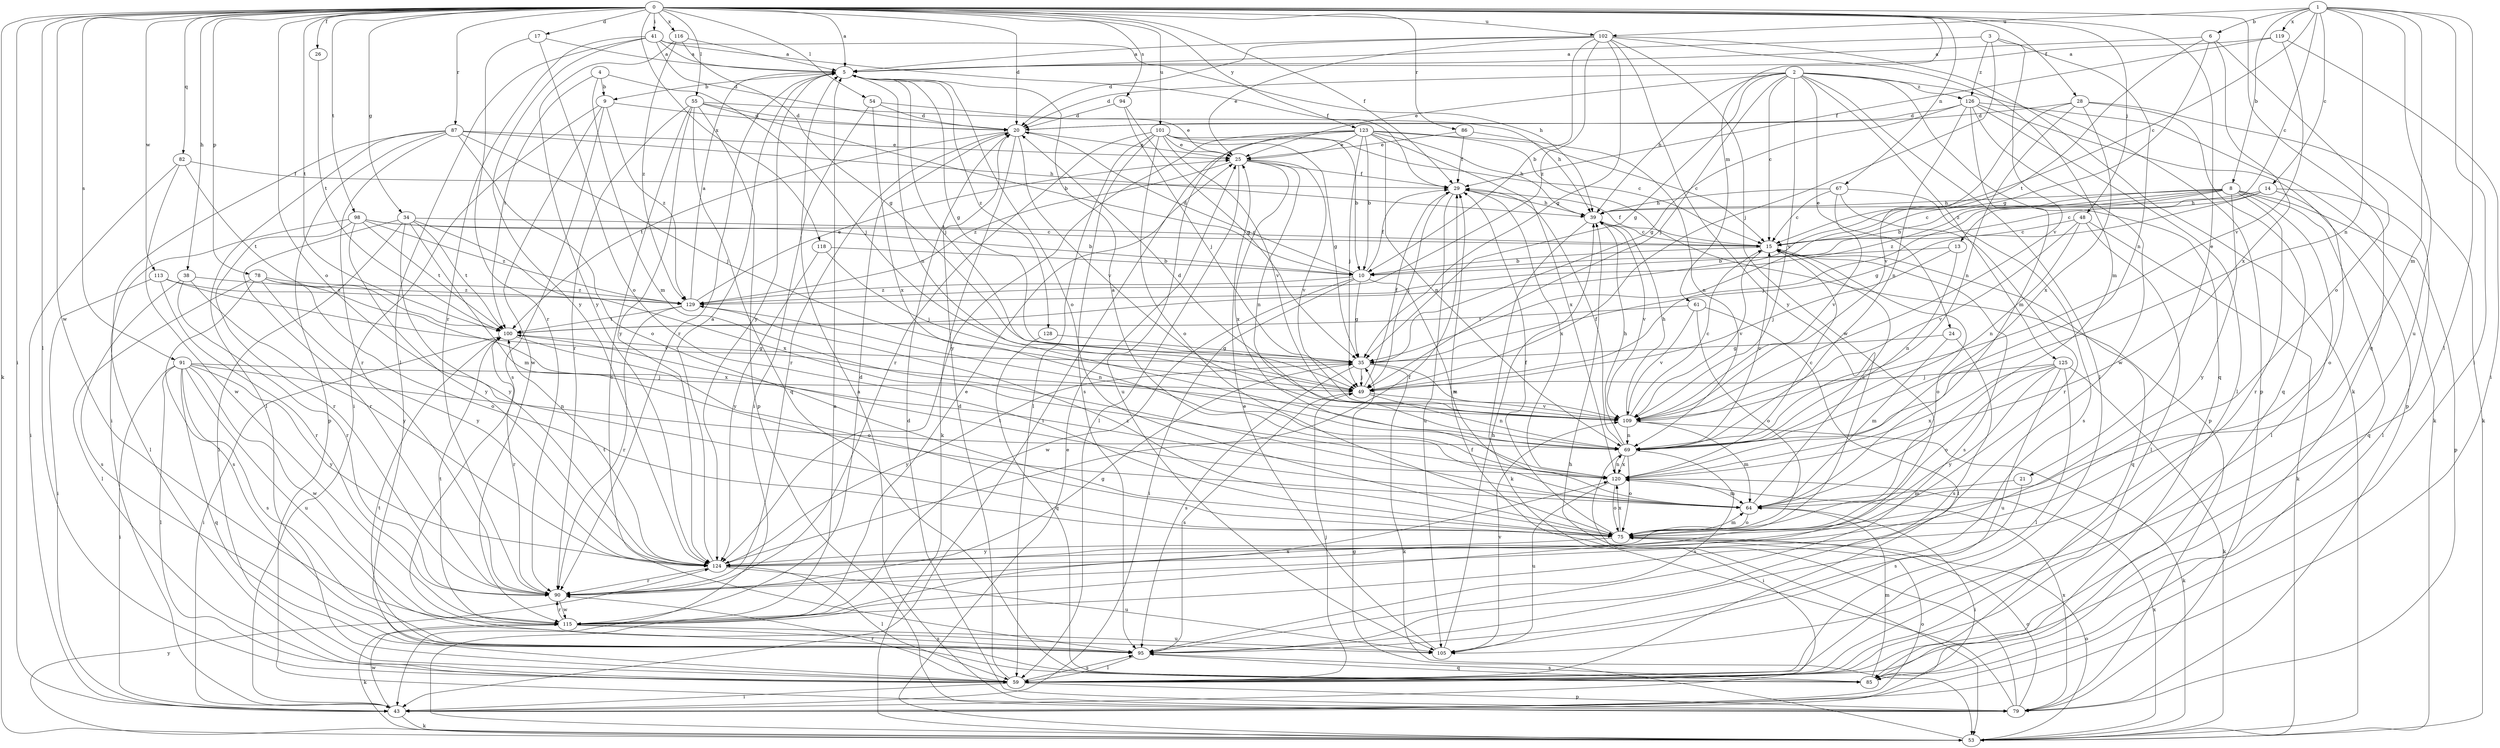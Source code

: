 strict digraph  {
0;
1;
2;
3;
4;
5;
6;
8;
9;
10;
13;
14;
15;
17;
20;
21;
24;
25;
26;
28;
29;
34;
35;
38;
39;
41;
43;
48;
49;
53;
54;
55;
59;
61;
64;
67;
69;
75;
78;
79;
82;
85;
86;
87;
90;
91;
94;
95;
98;
100;
101;
102;
105;
109;
113;
115;
116;
118;
119;
120;
123;
124;
125;
126;
128;
129;
0 -> 5  [label=a];
0 -> 17  [label=d];
0 -> 20  [label=d];
0 -> 21  [label=e];
0 -> 26  [label=f];
0 -> 28  [label=f];
0 -> 29  [label=f];
0 -> 34  [label=g];
0 -> 38  [label=h];
0 -> 41  [label=i];
0 -> 43  [label=i];
0 -> 48  [label=j];
0 -> 53  [label=k];
0 -> 54  [label=l];
0 -> 55  [label=l];
0 -> 59  [label=l];
0 -> 61  [label=m];
0 -> 67  [label=n];
0 -> 75  [label=o];
0 -> 78  [label=p];
0 -> 82  [label=q];
0 -> 85  [label=q];
0 -> 86  [label=r];
0 -> 87  [label=r];
0 -> 91  [label=s];
0 -> 94  [label=s];
0 -> 98  [label=t];
0 -> 100  [label=t];
0 -> 101  [label=u];
0 -> 102  [label=u];
0 -> 113  [label=w];
0 -> 115  [label=w];
0 -> 116  [label=x];
0 -> 118  [label=x];
0 -> 123  [label=y];
1 -> 6  [label=b];
1 -> 8  [label=b];
1 -> 13  [label=c];
1 -> 14  [label=c];
1 -> 15  [label=c];
1 -> 43  [label=i];
1 -> 59  [label=l];
1 -> 64  [label=m];
1 -> 69  [label=n];
1 -> 102  [label=u];
1 -> 105  [label=u];
1 -> 119  [label=x];
2 -> 15  [label=c];
2 -> 20  [label=d];
2 -> 24  [label=e];
2 -> 25  [label=e];
2 -> 35  [label=g];
2 -> 39  [label=h];
2 -> 49  [label=j];
2 -> 59  [label=l];
2 -> 79  [label=p];
2 -> 85  [label=q];
2 -> 109  [label=v];
2 -> 125  [label=z];
2 -> 126  [label=z];
3 -> 5  [label=a];
3 -> 49  [label=j];
3 -> 69  [label=n];
3 -> 109  [label=v];
3 -> 126  [label=z];
4 -> 9  [label=b];
4 -> 49  [label=j];
4 -> 64  [label=m];
4 -> 100  [label=t];
5 -> 9  [label=b];
5 -> 35  [label=g];
5 -> 49  [label=j];
5 -> 69  [label=n];
5 -> 75  [label=o];
5 -> 90  [label=r];
5 -> 124  [label=y];
5 -> 128  [label=z];
6 -> 5  [label=a];
6 -> 35  [label=g];
6 -> 75  [label=o];
6 -> 100  [label=t];
6 -> 120  [label=x];
8 -> 10  [label=b];
8 -> 15  [label=c];
8 -> 39  [label=h];
8 -> 49  [label=j];
8 -> 59  [label=l];
8 -> 79  [label=p];
8 -> 85  [label=q];
8 -> 90  [label=r];
8 -> 124  [label=y];
8 -> 129  [label=z];
9 -> 20  [label=d];
9 -> 43  [label=i];
9 -> 95  [label=s];
9 -> 115  [label=w];
9 -> 129  [label=z];
10 -> 20  [label=d];
10 -> 29  [label=f];
10 -> 35  [label=g];
10 -> 43  [label=i];
10 -> 64  [label=m];
10 -> 115  [label=w];
10 -> 129  [label=z];
13 -> 10  [label=b];
13 -> 49  [label=j];
13 -> 69  [label=n];
14 -> 15  [label=c];
14 -> 35  [label=g];
14 -> 39  [label=h];
14 -> 59  [label=l];
14 -> 75  [label=o];
15 -> 10  [label=b];
15 -> 29  [label=f];
15 -> 75  [label=o];
15 -> 85  [label=q];
15 -> 95  [label=s];
15 -> 109  [label=v];
17 -> 5  [label=a];
17 -> 75  [label=o];
17 -> 90  [label=r];
20 -> 25  [label=e];
20 -> 53  [label=k];
20 -> 90  [label=r];
20 -> 100  [label=t];
20 -> 109  [label=v];
21 -> 64  [label=m];
21 -> 95  [label=s];
24 -> 35  [label=g];
24 -> 64  [label=m];
24 -> 95  [label=s];
25 -> 29  [label=f];
25 -> 59  [label=l];
25 -> 69  [label=n];
25 -> 109  [label=v];
25 -> 120  [label=x];
25 -> 129  [label=z];
26 -> 100  [label=t];
28 -> 20  [label=d];
28 -> 53  [label=k];
28 -> 69  [label=n];
28 -> 85  [label=q];
28 -> 109  [label=v];
28 -> 120  [label=x];
29 -> 39  [label=h];
29 -> 49  [label=j];
29 -> 105  [label=u];
29 -> 120  [label=x];
34 -> 15  [label=c];
34 -> 59  [label=l];
34 -> 64  [label=m];
34 -> 90  [label=r];
34 -> 100  [label=t];
34 -> 120  [label=x];
34 -> 124  [label=y];
35 -> 49  [label=j];
35 -> 53  [label=k];
35 -> 95  [label=s];
35 -> 109  [label=v];
35 -> 124  [label=y];
38 -> 90  [label=r];
38 -> 95  [label=s];
38 -> 124  [label=y];
38 -> 129  [label=z];
39 -> 15  [label=c];
39 -> 53  [label=k];
39 -> 109  [label=v];
41 -> 5  [label=a];
41 -> 20  [label=d];
41 -> 29  [label=f];
41 -> 39  [label=h];
41 -> 59  [label=l];
41 -> 90  [label=r];
41 -> 124  [label=y];
43 -> 53  [label=k];
43 -> 75  [label=o];
43 -> 115  [label=w];
48 -> 15  [label=c];
48 -> 53  [label=k];
48 -> 59  [label=l];
48 -> 69  [label=n];
48 -> 109  [label=v];
49 -> 29  [label=f];
49 -> 69  [label=n];
49 -> 95  [label=s];
49 -> 109  [label=v];
53 -> 5  [label=a];
53 -> 25  [label=e];
53 -> 35  [label=g];
53 -> 75  [label=o];
53 -> 120  [label=x];
53 -> 124  [label=y];
54 -> 20  [label=d];
54 -> 25  [label=e];
54 -> 43  [label=i];
54 -> 120  [label=x];
55 -> 10  [label=b];
55 -> 20  [label=d];
55 -> 39  [label=h];
55 -> 79  [label=p];
55 -> 85  [label=q];
55 -> 90  [label=r];
55 -> 95  [label=s];
55 -> 124  [label=y];
59 -> 20  [label=d];
59 -> 43  [label=i];
59 -> 49  [label=j];
59 -> 79  [label=p];
59 -> 90  [label=r];
59 -> 95  [label=s];
61 -> 59  [label=l];
61 -> 75  [label=o];
61 -> 100  [label=t];
61 -> 109  [label=v];
64 -> 5  [label=a];
64 -> 15  [label=c];
64 -> 43  [label=i];
64 -> 75  [label=o];
64 -> 100  [label=t];
67 -> 15  [label=c];
67 -> 39  [label=h];
67 -> 90  [label=r];
67 -> 95  [label=s];
67 -> 109  [label=v];
69 -> 15  [label=c];
69 -> 29  [label=f];
69 -> 39  [label=h];
69 -> 43  [label=i];
69 -> 75  [label=o];
69 -> 95  [label=s];
69 -> 120  [label=x];
75 -> 29  [label=f];
75 -> 64  [label=m];
75 -> 120  [label=x];
75 -> 124  [label=y];
75 -> 129  [label=z];
78 -> 59  [label=l];
78 -> 75  [label=o];
78 -> 95  [label=s];
78 -> 120  [label=x];
78 -> 124  [label=y];
78 -> 129  [label=z];
79 -> 5  [label=a];
79 -> 20  [label=d];
79 -> 29  [label=f];
79 -> 39  [label=h];
79 -> 75  [label=o];
79 -> 120  [label=x];
82 -> 29  [label=f];
82 -> 43  [label=i];
82 -> 100  [label=t];
82 -> 115  [label=w];
85 -> 64  [label=m];
85 -> 95  [label=s];
85 -> 100  [label=t];
86 -> 25  [label=e];
86 -> 29  [label=f];
86 -> 69  [label=n];
87 -> 25  [label=e];
87 -> 39  [label=h];
87 -> 43  [label=i];
87 -> 49  [label=j];
87 -> 59  [label=l];
87 -> 75  [label=o];
87 -> 79  [label=p];
87 -> 90  [label=r];
90 -> 35  [label=g];
90 -> 115  [label=w];
91 -> 43  [label=i];
91 -> 49  [label=j];
91 -> 59  [label=l];
91 -> 69  [label=n];
91 -> 85  [label=q];
91 -> 95  [label=s];
91 -> 105  [label=u];
91 -> 115  [label=w];
91 -> 124  [label=y];
94 -> 20  [label=d];
94 -> 35  [label=g];
94 -> 49  [label=j];
95 -> 59  [label=l];
95 -> 85  [label=q];
98 -> 10  [label=b];
98 -> 15  [label=c];
98 -> 59  [label=l];
98 -> 90  [label=r];
98 -> 100  [label=t];
98 -> 124  [label=y];
98 -> 129  [label=z];
100 -> 35  [label=g];
100 -> 43  [label=i];
100 -> 75  [label=o];
100 -> 90  [label=r];
101 -> 10  [label=b];
101 -> 15  [label=c];
101 -> 25  [label=e];
101 -> 35  [label=g];
101 -> 59  [label=l];
101 -> 75  [label=o];
101 -> 90  [label=r];
101 -> 95  [label=s];
101 -> 109  [label=v];
102 -> 5  [label=a];
102 -> 10  [label=b];
102 -> 20  [label=d];
102 -> 25  [label=e];
102 -> 35  [label=g];
102 -> 53  [label=k];
102 -> 64  [label=m];
102 -> 115  [label=w];
102 -> 124  [label=y];
102 -> 129  [label=z];
105 -> 25  [label=e];
105 -> 39  [label=h];
105 -> 109  [label=v];
109 -> 15  [label=c];
109 -> 20  [label=d];
109 -> 39  [label=h];
109 -> 53  [label=k];
109 -> 64  [label=m];
109 -> 69  [label=n];
113 -> 43  [label=i];
113 -> 90  [label=r];
113 -> 109  [label=v];
113 -> 129  [label=z];
115 -> 20  [label=d];
115 -> 25  [label=e];
115 -> 53  [label=k];
115 -> 90  [label=r];
115 -> 95  [label=s];
115 -> 100  [label=t];
115 -> 105  [label=u];
115 -> 120  [label=x];
116 -> 5  [label=a];
116 -> 35  [label=g];
116 -> 124  [label=y];
116 -> 129  [label=z];
118 -> 10  [label=b];
118 -> 49  [label=j];
118 -> 124  [label=y];
119 -> 5  [label=a];
119 -> 29  [label=f];
119 -> 43  [label=i];
119 -> 109  [label=v];
120 -> 15  [label=c];
120 -> 64  [label=m];
120 -> 69  [label=n];
120 -> 75  [label=o];
120 -> 105  [label=u];
123 -> 10  [label=b];
123 -> 15  [label=c];
123 -> 25  [label=e];
123 -> 39  [label=h];
123 -> 43  [label=i];
123 -> 49  [label=j];
123 -> 69  [label=n];
123 -> 79  [label=p];
123 -> 105  [label=u];
123 -> 120  [label=x];
123 -> 124  [label=y];
124 -> 5  [label=a];
124 -> 29  [label=f];
124 -> 59  [label=l];
124 -> 90  [label=r];
124 -> 100  [label=t];
124 -> 105  [label=u];
125 -> 49  [label=j];
125 -> 53  [label=k];
125 -> 59  [label=l];
125 -> 75  [label=o];
125 -> 105  [label=u];
125 -> 120  [label=x];
125 -> 124  [label=y];
126 -> 20  [label=d];
126 -> 35  [label=g];
126 -> 53  [label=k];
126 -> 59  [label=l];
126 -> 64  [label=m];
126 -> 69  [label=n];
126 -> 79  [label=p];
126 -> 115  [label=w];
128 -> 35  [label=g];
128 -> 85  [label=q];
129 -> 5  [label=a];
129 -> 25  [label=e];
129 -> 69  [label=n];
129 -> 90  [label=r];
129 -> 100  [label=t];
}
